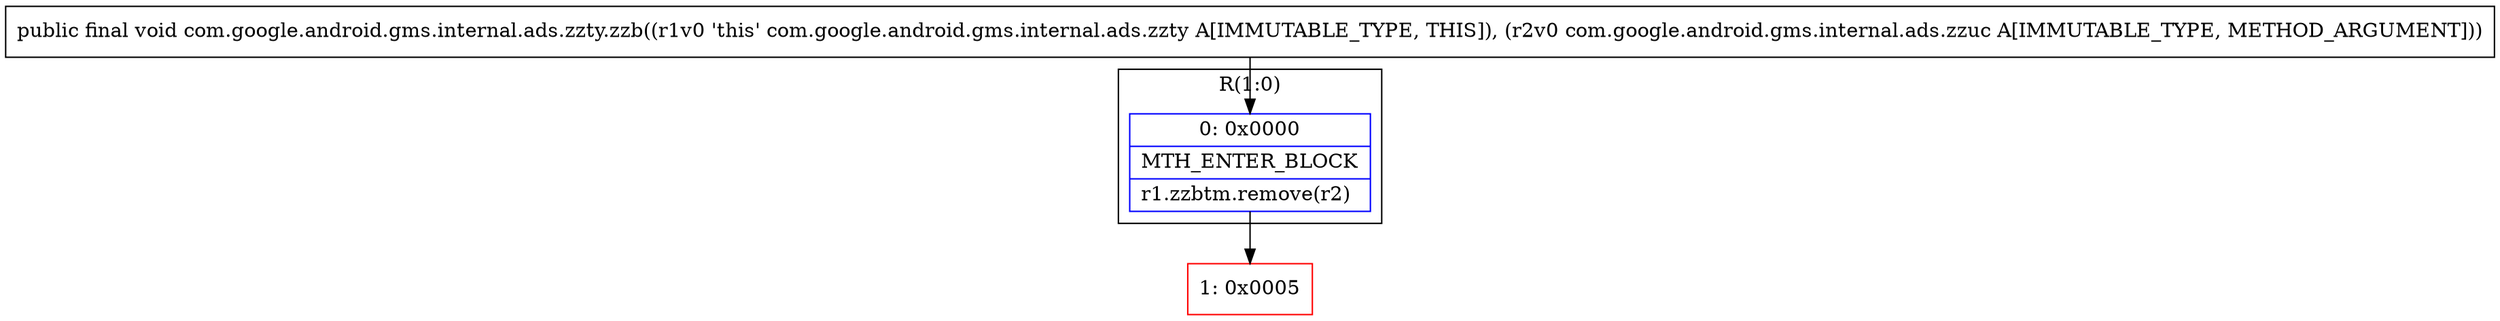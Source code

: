 digraph "CFG forcom.google.android.gms.internal.ads.zzty.zzb(Lcom\/google\/android\/gms\/internal\/ads\/zzuc;)V" {
subgraph cluster_Region_1796003606 {
label = "R(1:0)";
node [shape=record,color=blue];
Node_0 [shape=record,label="{0\:\ 0x0000|MTH_ENTER_BLOCK\l|r1.zzbtm.remove(r2)\l}"];
}
Node_1 [shape=record,color=red,label="{1\:\ 0x0005}"];
MethodNode[shape=record,label="{public final void com.google.android.gms.internal.ads.zzty.zzb((r1v0 'this' com.google.android.gms.internal.ads.zzty A[IMMUTABLE_TYPE, THIS]), (r2v0 com.google.android.gms.internal.ads.zzuc A[IMMUTABLE_TYPE, METHOD_ARGUMENT])) }"];
MethodNode -> Node_0;
Node_0 -> Node_1;
}

